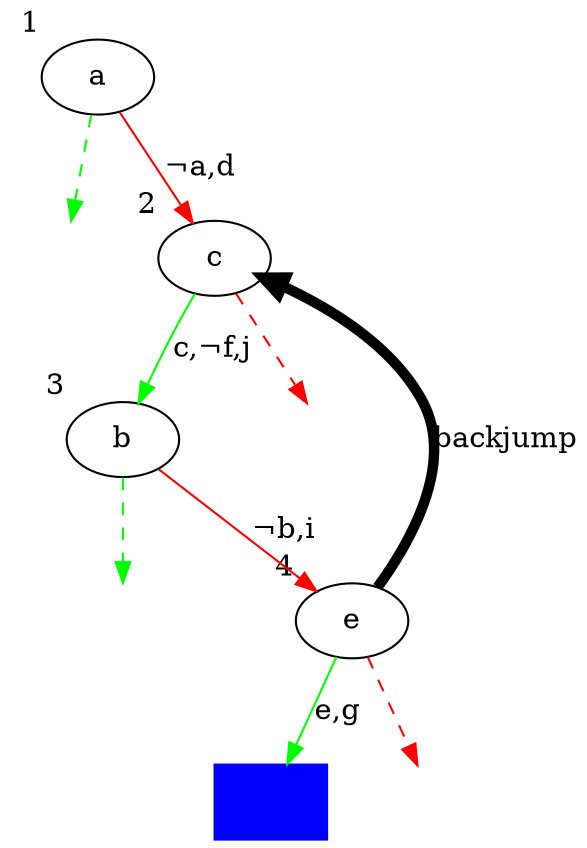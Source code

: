 digraph {
    at [style="invisible"]
    cf [style="invisible",width=1]
    bt [style="invisible"]
    a  [xlabel="1"]
    c  [xlabel="2"]
    b  [xlabel="3"]
    e  [xlabel="4"]
    x   [shape="box",label="",color="blue",style="filled"]
    ef [label="label",style="invisible"]
    a -> at [color="green",style="dashed"]
    a -> c  [color="red",label="¬a,d"]
    c -> b  [color="green",label="c,¬f,j",weight=2]
    c -> cf [color="red",style="dashed"]
    c -> e  [dir="back",penwidth="5",label="backjump"]
    b -> cf [style="invisible",arrowhead=none]
    b -> e  [color="red",label="¬b,i"]
    b -> bt [color="green",style="dashed"]
    e -> x   [color="green",label="e,g"]
    e -> ef [color="red",style="dashed"]
    {rank=same; cf b}
    overlap=false
    splines=true
    bgcolor=transparent
}
